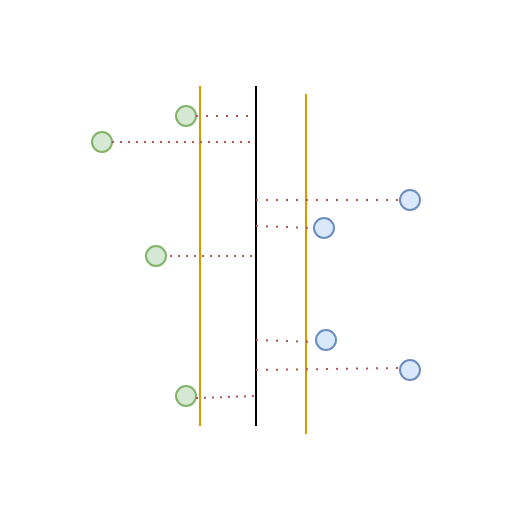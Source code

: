 <mxfile>
    <diagram name="Page-1" id="rP0SBNsN-EVZiWS7vNh4">
        <mxGraphModel dx="410" dy="288" grid="1" gridSize="10" guides="1" tooltips="1" connect="1" arrows="1" fold="1" page="1" pageScale="1" pageWidth="827" pageHeight="1169" math="0" shadow="0">
            <root>
                <mxCell id="0"/>
                <mxCell id="1" parent="0"/>
                <mxCell id="2" value="" style="group;rotation=45;" vertex="1" connectable="0" parent="1">
                    <mxGeometry x="280" y="580" width="200" height="160" as="geometry"/>
                </mxCell>
                <mxCell id="vaMEkbqWJYiL1uNRAGwf-1" value="" style="ellipse;whiteSpace=wrap;html=1;aspect=fixed;fillColor=#dae8fc;strokeColor=#6c8ebf;rotation=45;" parent="2" vertex="1">
                    <mxGeometry x="129" y="61" width="10" height="10" as="geometry"/>
                </mxCell>
                <mxCell id="vaMEkbqWJYiL1uNRAGwf-2" value="" style="ellipse;whiteSpace=wrap;html=1;aspect=fixed;fillColor=#dae8fc;strokeColor=#6c8ebf;rotation=45;" parent="2" vertex="1">
                    <mxGeometry x="130" y="117" width="10" height="10" as="geometry"/>
                </mxCell>
                <mxCell id="vaMEkbqWJYiL1uNRAGwf-3" value="" style="ellipse;whiteSpace=wrap;html=1;aspect=fixed;fillColor=#dae8fc;strokeColor=#6c8ebf;rotation=45;" parent="2" vertex="1">
                    <mxGeometry x="172" y="47" width="10" height="10" as="geometry"/>
                </mxCell>
                <mxCell id="vaMEkbqWJYiL1uNRAGwf-4" value="" style="ellipse;whiteSpace=wrap;html=1;aspect=fixed;fillColor=#dae8fc;strokeColor=#6c8ebf;rotation=45;" parent="2" vertex="1">
                    <mxGeometry x="172" y="132" width="10" height="10" as="geometry"/>
                </mxCell>
                <mxCell id="vaMEkbqWJYiL1uNRAGwf-5" value="" style="ellipse;whiteSpace=wrap;html=1;aspect=fixed;fillColor=#d5e8d4;strokeColor=#82b366;rotation=45;" parent="2" vertex="1">
                    <mxGeometry x="60" y="5" width="10" height="10" as="geometry"/>
                </mxCell>
                <mxCell id="vaMEkbqWJYiL1uNRAGwf-6" value="" style="ellipse;whiteSpace=wrap;html=1;aspect=fixed;fillColor=#d5e8d4;strokeColor=#82b366;rotation=45;" parent="2" vertex="1">
                    <mxGeometry x="45" y="75" width="10" height="10" as="geometry"/>
                </mxCell>
                <mxCell id="vaMEkbqWJYiL1uNRAGwf-7" value="" style="ellipse;whiteSpace=wrap;html=1;aspect=fixed;fillColor=#d5e8d4;strokeColor=#82b366;rotation=45;" parent="2" vertex="1">
                    <mxGeometry x="60" y="145" width="10" height="10" as="geometry"/>
                </mxCell>
                <mxCell id="vaMEkbqWJYiL1uNRAGwf-8" value="" style="ellipse;whiteSpace=wrap;html=1;aspect=fixed;fillColor=#d5e8d4;strokeColor=#82b366;rotation=45;" parent="2" vertex="1">
                    <mxGeometry x="18" y="18" width="10" height="10" as="geometry"/>
                </mxCell>
                <mxCell id="vaMEkbqWJYiL1uNRAGwf-17" value="" style="endArrow=none;html=1;rounded=0;" parent="2" edge="1">
                    <mxGeometry width="50" height="50" relative="1" as="geometry">
                        <mxPoint x="100" y="-5" as="sourcePoint"/>
                        <mxPoint x="100" y="165" as="targetPoint"/>
                    </mxGeometry>
                </mxCell>
                <mxCell id="vaMEkbqWJYiL1uNRAGwf-18" value="" style="endArrow=none;html=1;rounded=0;fillColor=#ffe6cc;strokeColor=#d79b00;" parent="2" edge="1">
                    <mxGeometry width="50" height="50" relative="1" as="geometry">
                        <mxPoint x="125" y="-1" as="sourcePoint"/>
                        <mxPoint x="125" y="169" as="targetPoint"/>
                    </mxGeometry>
                </mxCell>
                <mxCell id="vaMEkbqWJYiL1uNRAGwf-20" value="" style="endArrow=none;html=1;rounded=0;fillColor=#ffe6cc;strokeColor=#d79b00;" parent="2" edge="1">
                    <mxGeometry width="50" height="50" relative="1" as="geometry">
                        <mxPoint x="72" y="-5" as="sourcePoint"/>
                        <mxPoint x="72" y="165" as="targetPoint"/>
                    </mxGeometry>
                </mxCell>
                <mxCell id="vaMEkbqWJYiL1uNRAGwf-23" value="" style="endArrow=none;dashed=1;html=1;dashPattern=1 4;strokeWidth=1;rounded=0;exitX=1;exitY=0;exitDx=0;exitDy=0;jumpSize=6;fillColor=#f8cecc;strokeColor=#b85450;" parent="2" source="vaMEkbqWJYiL1uNRAGwf-5" edge="1">
                    <mxGeometry width="50" height="50" relative="1" as="geometry">
                        <mxPoint x="29" y="9" as="sourcePoint"/>
                        <mxPoint x="100" y="10" as="targetPoint"/>
                    </mxGeometry>
                </mxCell>
                <mxCell id="vaMEkbqWJYiL1uNRAGwf-24" value="" style="endArrow=none;dashed=1;html=1;dashPattern=1 3;strokeWidth=1;rounded=0;exitX=1;exitY=0;exitDx=0;exitDy=0;fillColor=#f8cecc;strokeColor=#b85450;" parent="2" source="vaMEkbqWJYiL1uNRAGwf-8" edge="1">
                    <mxGeometry width="50" height="50" relative="1" as="geometry">
                        <mxPoint x="29" y="22" as="sourcePoint"/>
                        <mxPoint x="100" y="23" as="targetPoint"/>
                    </mxGeometry>
                </mxCell>
                <mxCell id="vaMEkbqWJYiL1uNRAGwf-25" value="" style="endArrow=none;dashed=1;html=1;dashPattern=1 3;strokeWidth=1;rounded=0;exitX=1;exitY=0;exitDx=0;exitDy=0;fillColor=#f8cecc;strokeColor=#b85450;" parent="2" edge="1">
                    <mxGeometry width="50" height="50" relative="1" as="geometry">
                        <mxPoint x="57" y="80" as="sourcePoint"/>
                        <mxPoint x="100" y="80" as="targetPoint"/>
                    </mxGeometry>
                </mxCell>
                <mxCell id="vaMEkbqWJYiL1uNRAGwf-26" value="" style="endArrow=none;dashed=1;html=1;dashPattern=1 3;strokeWidth=1;rounded=0;exitX=1;exitY=0;exitDx=0;exitDy=0;fillColor=#f8cecc;strokeColor=#b85450;" parent="2" edge="1">
                    <mxGeometry width="50" height="50" relative="1" as="geometry">
                        <mxPoint x="70" y="151" as="sourcePoint"/>
                        <mxPoint x="100" y="150" as="targetPoint"/>
                    </mxGeometry>
                </mxCell>
                <mxCell id="vaMEkbqWJYiL1uNRAGwf-27" value="" style="endArrow=none;dashed=1;html=1;dashPattern=1 4;strokeWidth=1;rounded=0;jumpSize=6;entryX=0;entryY=1;entryDx=0;entryDy=0;fillColor=#f8cecc;strokeColor=#b85450;" parent="2" target="vaMEkbqWJYiL1uNRAGwf-3" edge="1">
                    <mxGeometry width="50" height="50" relative="1" as="geometry">
                        <mxPoint x="100" y="52" as="sourcePoint"/>
                        <mxPoint x="167" y="48" as="targetPoint"/>
                    </mxGeometry>
                </mxCell>
                <mxCell id="vaMEkbqWJYiL1uNRAGwf-29" value="" style="endArrow=none;dashed=1;html=1;dashPattern=1 4;strokeWidth=1;rounded=0;jumpSize=6;entryX=0;entryY=1;entryDx=0;entryDy=0;fillColor=#f8cecc;strokeColor=#b85450;" parent="2" target="vaMEkbqWJYiL1uNRAGwf-1" edge="1">
                    <mxGeometry width="50" height="50" relative="1" as="geometry">
                        <mxPoint x="100" y="65" as="sourcePoint"/>
                        <mxPoint x="166" y="61" as="targetPoint"/>
                    </mxGeometry>
                </mxCell>
                <mxCell id="vaMEkbqWJYiL1uNRAGwf-30" value="" style="endArrow=none;dashed=1;html=1;dashPattern=1 4;strokeWidth=1;rounded=0;jumpSize=6;entryX=0;entryY=1;entryDx=0;entryDy=0;fillColor=#f8cecc;strokeColor=#b85450;" parent="2" edge="1">
                    <mxGeometry width="50" height="50" relative="1" as="geometry">
                        <mxPoint x="100" y="122" as="sourcePoint"/>
                        <mxPoint x="130" y="123" as="targetPoint"/>
                    </mxGeometry>
                </mxCell>
                <mxCell id="vaMEkbqWJYiL1uNRAGwf-31" value="" style="endArrow=none;dashed=1;html=1;dashPattern=1 4;strokeWidth=1;rounded=0;jumpSize=6;entryX=0;entryY=1;entryDx=0;entryDy=0;fillColor=#f8cecc;strokeColor=#b85450;" parent="2" edge="1">
                    <mxGeometry width="50" height="50" relative="1" as="geometry">
                        <mxPoint x="100" y="137" as="sourcePoint"/>
                        <mxPoint x="172" y="136" as="targetPoint"/>
                    </mxGeometry>
                </mxCell>
            </root>
        </mxGraphModel>
    </diagram>
</mxfile>
